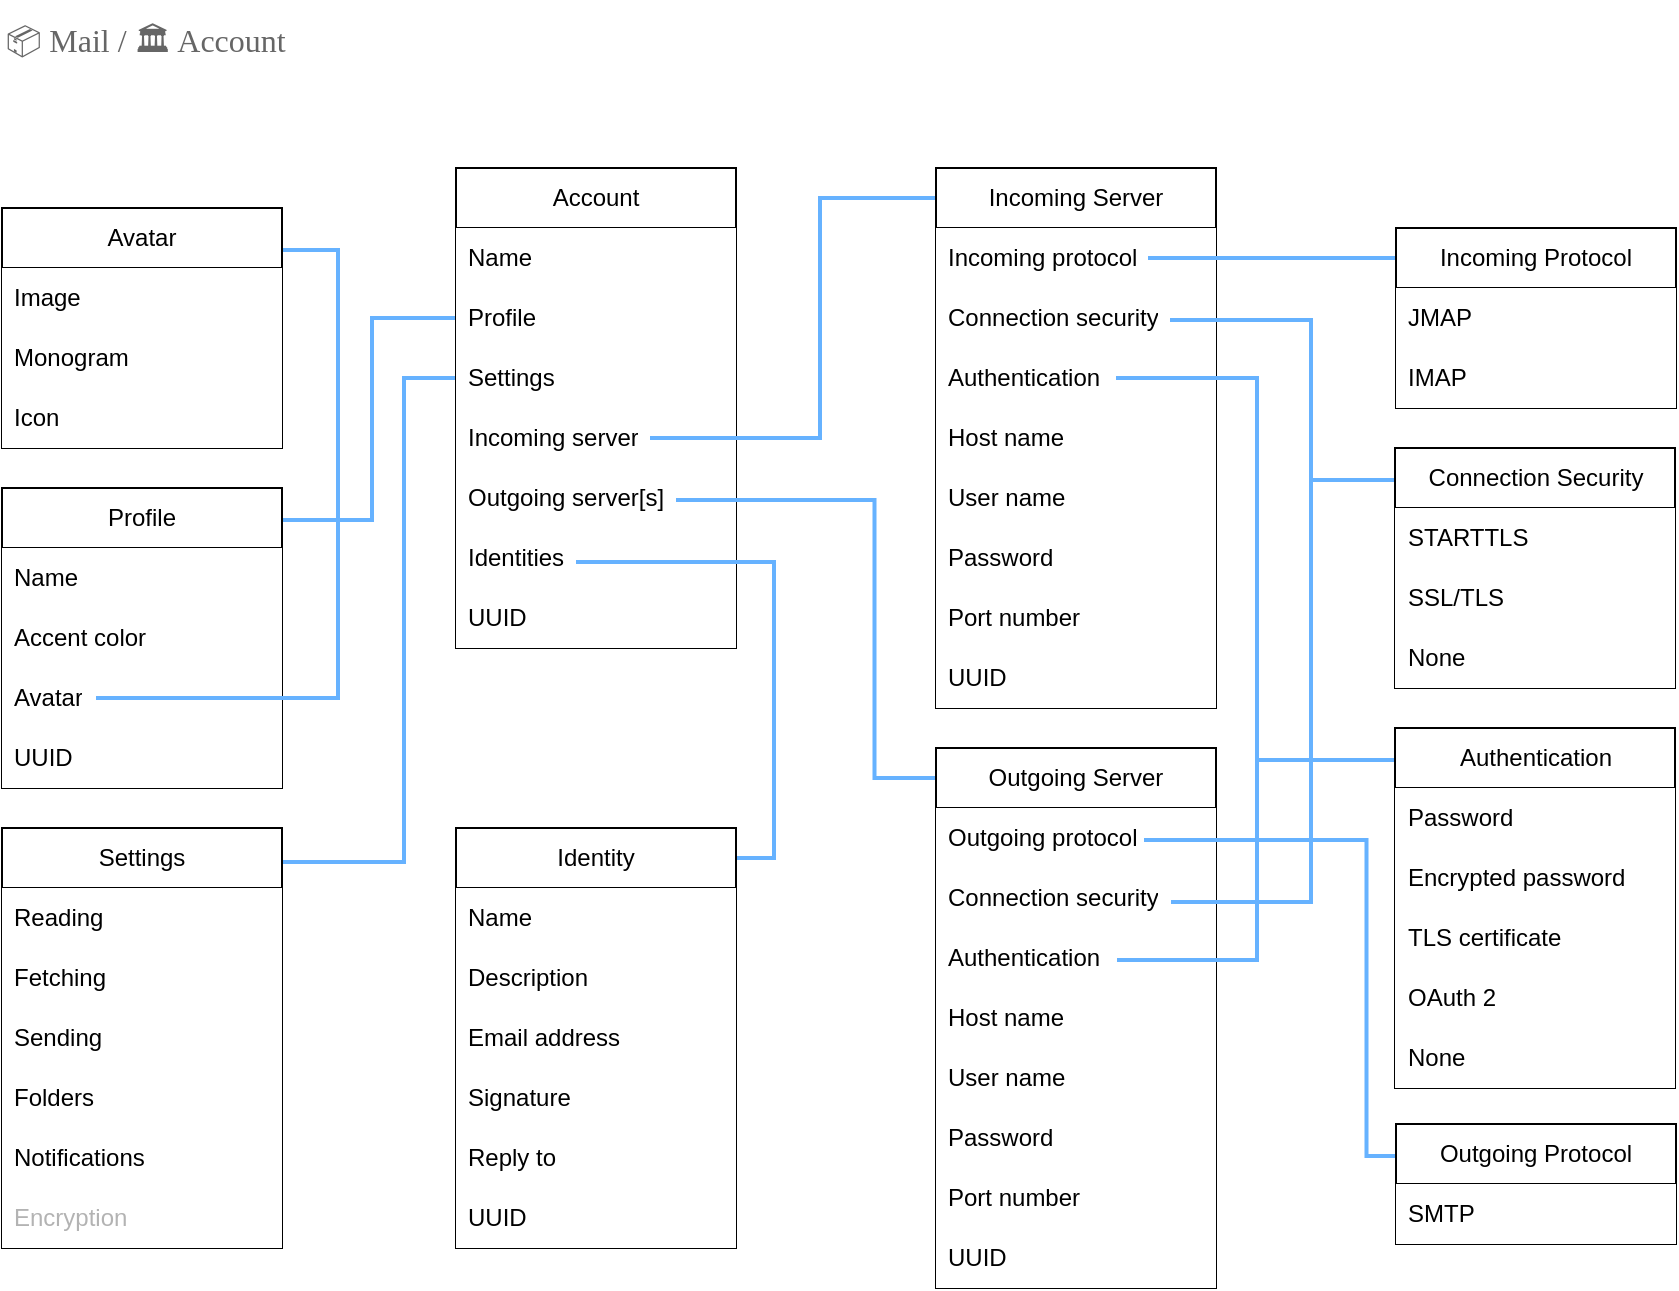 <mxfile version="27.0.6">
  <diagram name="Page-1" id="H15xUyuj82uc5km4XfCG">
    <mxGraphModel dx="1238" dy="811" grid="1" gridSize="10" guides="1" tooltips="1" connect="1" arrows="1" fold="1" page="1" pageScale="1" pageWidth="896" pageHeight="768" math="0" shadow="0">
      <root>
        <mxCell id="0" />
        <mxCell id="1" parent="0" />
        <mxCell id="fqkR_vfwaO75XF3U8mRH-4" value="📦 Mail / 🏛️ Account" style="text;strokeColor=none;fillColor=none;html=1;fontSize=16;fontStyle=0;verticalAlign=middle;align=left;fontFamily=ui-monospace;fontColor=#666666;" parent="1" vertex="1">
          <mxGeometry x="23" y="20" width="250" height="40" as="geometry" />
        </mxCell>
        <mxCell id="fqkR_vfwaO75XF3U8mRH-71" value="" style="line;strokeWidth=2;html=1;fillColor=none;strokeColor=#66B2FF;fillStyle=dots;" parent="1" vertex="1">
          <mxGeometry x="163.5" y="275" width="45.5" height="10" as="geometry" />
        </mxCell>
        <mxCell id="fqkR_vfwaO75XF3U8mRH-72" value="" style="line;strokeWidth=2;direction=south;html=1;fillColor=none;strokeColor=#66B2FF;fillStyle=dots;" parent="1" vertex="1">
          <mxGeometry x="203" y="178" width="10" height="103" as="geometry" />
        </mxCell>
        <mxCell id="fqkR_vfwaO75XF3U8mRH-74" value="" style="line;strokeWidth=2;html=1;fillColor=none;strokeColor=#66B2FF;fillStyle=dots;" parent="1" vertex="1">
          <mxGeometry x="207" y="174" width="42.5" height="10" as="geometry" />
        </mxCell>
        <mxCell id="qTVmRo4E6Ufbof_tF9Q6-5" value="Authentication" style="swimlane;fontStyle=0;childLayout=stackLayout;horizontal=1;startSize=30;horizontalStack=0;resizeParent=1;resizeParentMax=0;resizeLast=0;collapsible=1;marginBottom=0;whiteSpace=wrap;html=1;" vertex="1" parent="1">
          <mxGeometry x="719.5" y="384" width="140" height="180" as="geometry" />
        </mxCell>
        <mxCell id="qTVmRo4E6Ufbof_tF9Q6-6" value="Password" style="text;strokeColor=none;fillColor=default;align=left;verticalAlign=middle;spacingLeft=4;spacingRight=4;overflow=hidden;points=[[0,0.5],[1,0.5]];portConstraint=eastwest;rotatable=0;whiteSpace=wrap;html=1;" vertex="1" parent="qTVmRo4E6Ufbof_tF9Q6-5">
          <mxGeometry y="30" width="140" height="30" as="geometry" />
        </mxCell>
        <mxCell id="qTVmRo4E6Ufbof_tF9Q6-7" value="Encrypted password" style="text;strokeColor=none;fillColor=default;align=left;verticalAlign=middle;spacingLeft=4;spacingRight=4;overflow=hidden;points=[[0,0.5],[1,0.5]];portConstraint=eastwest;rotatable=0;whiteSpace=wrap;html=1;" vertex="1" parent="qTVmRo4E6Ufbof_tF9Q6-5">
          <mxGeometry y="60" width="140" height="30" as="geometry" />
        </mxCell>
        <mxCell id="qTVmRo4E6Ufbof_tF9Q6-8" value="TLS certificate" style="text;strokeColor=none;fillColor=default;align=left;verticalAlign=middle;spacingLeft=4;spacingRight=4;overflow=hidden;points=[[0,0.5],[1,0.5]];portConstraint=eastwest;rotatable=0;whiteSpace=wrap;html=1;" vertex="1" parent="qTVmRo4E6Ufbof_tF9Q6-5">
          <mxGeometry y="90" width="140" height="30" as="geometry" />
        </mxCell>
        <mxCell id="qTVmRo4E6Ufbof_tF9Q6-9" value="OAuth 2" style="text;strokeColor=none;fillColor=default;align=left;verticalAlign=middle;spacingLeft=4;spacingRight=4;overflow=hidden;points=[[0,0.5],[1,0.5]];portConstraint=eastwest;rotatable=0;whiteSpace=wrap;html=1;" vertex="1" parent="qTVmRo4E6Ufbof_tF9Q6-5">
          <mxGeometry y="120" width="140" height="30" as="geometry" />
        </mxCell>
        <mxCell id="qTVmRo4E6Ufbof_tF9Q6-10" value="None" style="text;strokeColor=none;fillColor=default;align=left;verticalAlign=middle;spacingLeft=4;spacingRight=4;overflow=hidden;points=[[0,0.5],[1,0.5]];portConstraint=eastwest;rotatable=0;whiteSpace=wrap;html=1;" vertex="1" parent="qTVmRo4E6Ufbof_tF9Q6-5">
          <mxGeometry y="150" width="140" height="30" as="geometry" />
        </mxCell>
        <mxCell id="qTVmRo4E6Ufbof_tF9Q6-11" value="Connection Security" style="swimlane;fontStyle=0;childLayout=stackLayout;horizontal=1;startSize=30;horizontalStack=0;resizeParent=1;resizeParentMax=0;resizeLast=0;collapsible=1;marginBottom=0;whiteSpace=wrap;html=1;" vertex="1" parent="1">
          <mxGeometry x="719.5" y="244" width="140" height="120" as="geometry" />
        </mxCell>
        <mxCell id="qTVmRo4E6Ufbof_tF9Q6-12" value="STARTTLS" style="text;strokeColor=none;fillColor=default;align=left;verticalAlign=middle;spacingLeft=4;spacingRight=4;overflow=hidden;points=[[0,0.5],[1,0.5]];portConstraint=eastwest;rotatable=0;whiteSpace=wrap;html=1;" vertex="1" parent="qTVmRo4E6Ufbof_tF9Q6-11">
          <mxGeometry y="30" width="140" height="30" as="geometry" />
        </mxCell>
        <mxCell id="qTVmRo4E6Ufbof_tF9Q6-13" value="SSL/TLS" style="text;strokeColor=none;fillColor=default;align=left;verticalAlign=middle;spacingLeft=4;spacingRight=4;overflow=hidden;points=[[0,0.5],[1,0.5]];portConstraint=eastwest;rotatable=0;whiteSpace=wrap;html=1;" vertex="1" parent="qTVmRo4E6Ufbof_tF9Q6-11">
          <mxGeometry y="60" width="140" height="30" as="geometry" />
        </mxCell>
        <mxCell id="qTVmRo4E6Ufbof_tF9Q6-14" value="None" style="text;strokeColor=none;fillColor=default;align=left;verticalAlign=middle;spacingLeft=4;spacingRight=4;overflow=hidden;points=[[0,0.5],[1,0.5]];portConstraint=eastwest;rotatable=0;whiteSpace=wrap;html=1;" vertex="1" parent="qTVmRo4E6Ufbof_tF9Q6-11">
          <mxGeometry y="90" width="140" height="30" as="geometry" />
        </mxCell>
        <mxCell id="qTVmRo4E6Ufbof_tF9Q6-15" value="Incoming Server" style="swimlane;fontStyle=0;childLayout=stackLayout;horizontal=1;startSize=30;horizontalStack=0;resizeParent=1;resizeParentMax=0;resizeLast=0;collapsible=1;marginBottom=0;whiteSpace=wrap;html=1;" vertex="1" parent="1">
          <mxGeometry x="490" y="104" width="140" height="270" as="geometry" />
        </mxCell>
        <mxCell id="qTVmRo4E6Ufbof_tF9Q6-16" value="Incoming protocol" style="text;strokeColor=none;fillColor=default;align=left;verticalAlign=middle;spacingLeft=4;spacingRight=4;overflow=hidden;points=[[0,0.5],[1,0.5]];portConstraint=eastwest;rotatable=0;whiteSpace=wrap;html=1;" vertex="1" parent="qTVmRo4E6Ufbof_tF9Q6-15">
          <mxGeometry y="30" width="140" height="30" as="geometry" />
        </mxCell>
        <mxCell id="qTVmRo4E6Ufbof_tF9Q6-17" value="Connection security" style="text;strokeColor=none;fillColor=default;align=left;verticalAlign=middle;spacingLeft=4;spacingRight=4;overflow=hidden;points=[[0,0.5],[1,0.5]];portConstraint=eastwest;rotatable=0;whiteSpace=wrap;html=1;" vertex="1" parent="qTVmRo4E6Ufbof_tF9Q6-15">
          <mxGeometry y="60" width="140" height="30" as="geometry" />
        </mxCell>
        <mxCell id="qTVmRo4E6Ufbof_tF9Q6-18" value="Authentication" style="text;strokeColor=none;fillColor=default;align=left;verticalAlign=middle;spacingLeft=4;spacingRight=4;overflow=hidden;points=[[0,0.5],[1,0.5]];portConstraint=eastwest;rotatable=0;whiteSpace=wrap;html=1;" vertex="1" parent="qTVmRo4E6Ufbof_tF9Q6-15">
          <mxGeometry y="90" width="140" height="30" as="geometry" />
        </mxCell>
        <mxCell id="qTVmRo4E6Ufbof_tF9Q6-35" value="Host name" style="text;strokeColor=none;fillColor=default;align=left;verticalAlign=middle;spacingLeft=4;spacingRight=4;overflow=hidden;points=[[0,0.5],[1,0.5]];portConstraint=eastwest;rotatable=0;whiteSpace=wrap;html=1;" vertex="1" parent="qTVmRo4E6Ufbof_tF9Q6-15">
          <mxGeometry y="120" width="140" height="30" as="geometry" />
        </mxCell>
        <mxCell id="qTVmRo4E6Ufbof_tF9Q6-36" value="User name" style="text;strokeColor=none;fillColor=default;align=left;verticalAlign=middle;spacingLeft=4;spacingRight=4;overflow=hidden;points=[[0,0.5],[1,0.5]];portConstraint=eastwest;rotatable=0;whiteSpace=wrap;html=1;" vertex="1" parent="qTVmRo4E6Ufbof_tF9Q6-15">
          <mxGeometry y="150" width="140" height="30" as="geometry" />
        </mxCell>
        <mxCell id="qTVmRo4E6Ufbof_tF9Q6-37" value="Password" style="text;strokeColor=none;fillColor=default;align=left;verticalAlign=middle;spacingLeft=4;spacingRight=4;overflow=hidden;points=[[0,0.5],[1,0.5]];portConstraint=eastwest;rotatable=0;whiteSpace=wrap;html=1;" vertex="1" parent="qTVmRo4E6Ufbof_tF9Q6-15">
          <mxGeometry y="180" width="140" height="30" as="geometry" />
        </mxCell>
        <mxCell id="qTVmRo4E6Ufbof_tF9Q6-38" value="Port number" style="text;strokeColor=none;fillColor=default;align=left;verticalAlign=middle;spacingLeft=4;spacingRight=4;overflow=hidden;points=[[0,0.5],[1,0.5]];portConstraint=eastwest;rotatable=0;whiteSpace=wrap;html=1;" vertex="1" parent="qTVmRo4E6Ufbof_tF9Q6-15">
          <mxGeometry y="210" width="140" height="30" as="geometry" />
        </mxCell>
        <mxCell id="qTVmRo4E6Ufbof_tF9Q6-41" value="UUID" style="text;strokeColor=none;fillColor=default;align=left;verticalAlign=middle;spacingLeft=4;spacingRight=4;overflow=hidden;points=[[0,0.5],[1,0.5]];portConstraint=eastwest;rotatable=0;whiteSpace=wrap;html=1;" vertex="1" parent="qTVmRo4E6Ufbof_tF9Q6-15">
          <mxGeometry y="240" width="140" height="30" as="geometry" />
        </mxCell>
        <mxCell id="qTVmRo4E6Ufbof_tF9Q6-19" value="Incoming Protocol" style="swimlane;fontStyle=0;childLayout=stackLayout;horizontal=1;startSize=30;horizontalStack=0;resizeParent=1;resizeParentMax=0;resizeLast=0;collapsible=1;marginBottom=0;whiteSpace=wrap;html=1;" vertex="1" parent="1">
          <mxGeometry x="720" y="134" width="140" height="90" as="geometry" />
        </mxCell>
        <mxCell id="qTVmRo4E6Ufbof_tF9Q6-20" value="JMAP" style="text;strokeColor=none;fillColor=default;align=left;verticalAlign=middle;spacingLeft=4;spacingRight=4;overflow=hidden;points=[[0,0.5],[1,0.5]];portConstraint=eastwest;rotatable=0;whiteSpace=wrap;html=1;" vertex="1" parent="qTVmRo4E6Ufbof_tF9Q6-19">
          <mxGeometry y="30" width="140" height="30" as="geometry" />
        </mxCell>
        <mxCell id="qTVmRo4E6Ufbof_tF9Q6-21" value="IMAP" style="text;strokeColor=none;fillColor=default;align=left;verticalAlign=middle;spacingLeft=4;spacingRight=4;overflow=hidden;points=[[0,0.5],[1,0.5]];portConstraint=eastwest;rotatable=0;whiteSpace=wrap;html=1;" vertex="1" parent="qTVmRo4E6Ufbof_tF9Q6-19">
          <mxGeometry y="60" width="140" height="30" as="geometry" />
        </mxCell>
        <mxCell id="qTVmRo4E6Ufbof_tF9Q6-23" value="Outgoing Protocol" style="swimlane;fontStyle=0;childLayout=stackLayout;horizontal=1;startSize=30;horizontalStack=0;resizeParent=1;resizeParentMax=0;resizeLast=0;collapsible=1;marginBottom=0;whiteSpace=wrap;html=1;" vertex="1" parent="1">
          <mxGeometry x="720" y="582" width="140" height="60" as="geometry" />
        </mxCell>
        <mxCell id="qTVmRo4E6Ufbof_tF9Q6-24" value="SMTP" style="text;strokeColor=none;fillColor=default;align=left;verticalAlign=middle;spacingLeft=4;spacingRight=4;overflow=hidden;points=[[0,0.5],[1,0.5]];portConstraint=eastwest;rotatable=0;whiteSpace=wrap;html=1;" vertex="1" parent="qTVmRo4E6Ufbof_tF9Q6-23">
          <mxGeometry y="30" width="140" height="30" as="geometry" />
        </mxCell>
        <mxCell id="qTVmRo4E6Ufbof_tF9Q6-27" value="Outgoing Server" style="swimlane;fontStyle=0;childLayout=stackLayout;horizontal=1;startSize=30;horizontalStack=0;resizeParent=1;resizeParentMax=0;resizeLast=0;collapsible=1;marginBottom=0;whiteSpace=wrap;html=1;" vertex="1" parent="1">
          <mxGeometry x="490" y="394" width="140" height="270" as="geometry" />
        </mxCell>
        <mxCell id="qTVmRo4E6Ufbof_tF9Q6-28" value="Outgoing protocol" style="text;strokeColor=none;fillColor=default;align=left;verticalAlign=middle;spacingLeft=4;spacingRight=4;overflow=hidden;points=[[0,0.5],[1,0.5]];portConstraint=eastwest;rotatable=0;whiteSpace=wrap;html=1;" vertex="1" parent="qTVmRo4E6Ufbof_tF9Q6-27">
          <mxGeometry y="30" width="140" height="30" as="geometry" />
        </mxCell>
        <mxCell id="qTVmRo4E6Ufbof_tF9Q6-29" value="Connection security" style="text;strokeColor=none;fillColor=default;align=left;verticalAlign=middle;spacingLeft=4;spacingRight=4;overflow=hidden;points=[[0,0.5],[1,0.5]];portConstraint=eastwest;rotatable=0;whiteSpace=wrap;html=1;" vertex="1" parent="qTVmRo4E6Ufbof_tF9Q6-27">
          <mxGeometry y="60" width="140" height="30" as="geometry" />
        </mxCell>
        <mxCell id="qTVmRo4E6Ufbof_tF9Q6-30" value="Authentication" style="text;strokeColor=none;fillColor=default;align=left;verticalAlign=middle;spacingLeft=4;spacingRight=4;overflow=hidden;points=[[0,0.5],[1,0.5]];portConstraint=eastwest;rotatable=0;whiteSpace=wrap;html=1;" vertex="1" parent="qTVmRo4E6Ufbof_tF9Q6-27">
          <mxGeometry y="90" width="140" height="30" as="geometry" />
        </mxCell>
        <mxCell id="qTVmRo4E6Ufbof_tF9Q6-31" value="Host name" style="text;strokeColor=none;fillColor=default;align=left;verticalAlign=middle;spacingLeft=4;spacingRight=4;overflow=hidden;points=[[0,0.5],[1,0.5]];portConstraint=eastwest;rotatable=0;whiteSpace=wrap;html=1;" vertex="1" parent="qTVmRo4E6Ufbof_tF9Q6-27">
          <mxGeometry y="120" width="140" height="30" as="geometry" />
        </mxCell>
        <mxCell id="qTVmRo4E6Ufbof_tF9Q6-32" value="User name" style="text;strokeColor=none;fillColor=default;align=left;verticalAlign=middle;spacingLeft=4;spacingRight=4;overflow=hidden;points=[[0,0.5],[1,0.5]];portConstraint=eastwest;rotatable=0;whiteSpace=wrap;html=1;" vertex="1" parent="qTVmRo4E6Ufbof_tF9Q6-27">
          <mxGeometry y="150" width="140" height="30" as="geometry" />
        </mxCell>
        <mxCell id="qTVmRo4E6Ufbof_tF9Q6-33" value="Password" style="text;strokeColor=none;fillColor=default;align=left;verticalAlign=middle;spacingLeft=4;spacingRight=4;overflow=hidden;points=[[0,0.5],[1,0.5]];portConstraint=eastwest;rotatable=0;whiteSpace=wrap;html=1;" vertex="1" parent="qTVmRo4E6Ufbof_tF9Q6-27">
          <mxGeometry y="180" width="140" height="30" as="geometry" />
        </mxCell>
        <mxCell id="qTVmRo4E6Ufbof_tF9Q6-34" value="Port number" style="text;strokeColor=none;fillColor=default;align=left;verticalAlign=middle;spacingLeft=4;spacingRight=4;overflow=hidden;points=[[0,0.5],[1,0.5]];portConstraint=eastwest;rotatable=0;whiteSpace=wrap;html=1;" vertex="1" parent="qTVmRo4E6Ufbof_tF9Q6-27">
          <mxGeometry y="210" width="140" height="30" as="geometry" />
        </mxCell>
        <mxCell id="qTVmRo4E6Ufbof_tF9Q6-40" value="UUID" style="text;strokeColor=none;fillColor=default;align=left;verticalAlign=middle;spacingLeft=4;spacingRight=4;overflow=hidden;points=[[0,0.5],[1,0.5]];portConstraint=eastwest;rotatable=0;whiteSpace=wrap;html=1;" vertex="1" parent="qTVmRo4E6Ufbof_tF9Q6-27">
          <mxGeometry y="240" width="140" height="30" as="geometry" />
        </mxCell>
        <mxCell id="qTVmRo4E6Ufbof_tF9Q6-42" value="Account" style="swimlane;fontStyle=0;childLayout=stackLayout;horizontal=1;startSize=30;horizontalStack=0;resizeParent=1;resizeParentMax=0;resizeLast=0;collapsible=1;marginBottom=0;whiteSpace=wrap;html=1;" vertex="1" parent="1">
          <mxGeometry x="250" y="104" width="140" height="240" as="geometry" />
        </mxCell>
        <mxCell id="qTVmRo4E6Ufbof_tF9Q6-47" value="Name" style="text;strokeColor=none;fillColor=default;align=left;verticalAlign=middle;spacingLeft=4;spacingRight=4;overflow=hidden;points=[[0,0.5],[1,0.5]];portConstraint=eastwest;rotatable=0;whiteSpace=wrap;html=1;" vertex="1" parent="qTVmRo4E6Ufbof_tF9Q6-42">
          <mxGeometry y="30" width="140" height="30" as="geometry" />
        </mxCell>
        <mxCell id="qTVmRo4E6Ufbof_tF9Q6-43" value="Profile" style="text;strokeColor=none;fillColor=default;align=left;verticalAlign=middle;spacingLeft=4;spacingRight=4;overflow=hidden;points=[[0,0.5],[1,0.5]];portConstraint=eastwest;rotatable=0;whiteSpace=wrap;html=1;" vertex="1" parent="qTVmRo4E6Ufbof_tF9Q6-42">
          <mxGeometry y="60" width="140" height="30" as="geometry" />
        </mxCell>
        <mxCell id="qTVmRo4E6Ufbof_tF9Q6-69" value="Settings" style="text;strokeColor=none;fillColor=default;align=left;verticalAlign=middle;spacingLeft=4;spacingRight=4;overflow=hidden;points=[[0,0.5],[1,0.5]];portConstraint=eastwest;rotatable=0;whiteSpace=wrap;html=1;" vertex="1" parent="qTVmRo4E6Ufbof_tF9Q6-42">
          <mxGeometry y="90" width="140" height="30" as="geometry" />
        </mxCell>
        <mxCell id="qTVmRo4E6Ufbof_tF9Q6-44" value="Incoming server" style="text;strokeColor=none;fillColor=default;align=left;verticalAlign=middle;spacingLeft=4;spacingRight=4;overflow=hidden;points=[[0,0.5],[1,0.5]];portConstraint=eastwest;rotatable=0;whiteSpace=wrap;html=1;" vertex="1" parent="qTVmRo4E6Ufbof_tF9Q6-42">
          <mxGeometry y="120" width="140" height="30" as="geometry" />
        </mxCell>
        <mxCell id="qTVmRo4E6Ufbof_tF9Q6-45" value="Outgoing server[s]" style="text;strokeColor=none;fillColor=default;align=left;verticalAlign=middle;spacingLeft=4;spacingRight=4;overflow=hidden;points=[[0,0.5],[1,0.5]];portConstraint=eastwest;rotatable=0;whiteSpace=wrap;html=1;" vertex="1" parent="qTVmRo4E6Ufbof_tF9Q6-42">
          <mxGeometry y="150" width="140" height="30" as="geometry" />
        </mxCell>
        <mxCell id="qTVmRo4E6Ufbof_tF9Q6-46" value="Identities" style="text;strokeColor=none;fillColor=default;align=left;verticalAlign=middle;spacingLeft=4;spacingRight=4;overflow=hidden;points=[[0,0.5],[1,0.5]];portConstraint=eastwest;rotatable=0;whiteSpace=wrap;html=1;" vertex="1" parent="qTVmRo4E6Ufbof_tF9Q6-42">
          <mxGeometry y="180" width="140" height="30" as="geometry" />
        </mxCell>
        <mxCell id="qTVmRo4E6Ufbof_tF9Q6-48" value="UUID" style="text;strokeColor=none;fillColor=default;align=left;verticalAlign=middle;spacingLeft=4;spacingRight=4;overflow=hidden;points=[[0,0.5],[1,0.5]];portConstraint=eastwest;rotatable=0;whiteSpace=wrap;html=1;" vertex="1" parent="qTVmRo4E6Ufbof_tF9Q6-42">
          <mxGeometry y="210" width="140" height="30" as="geometry" />
        </mxCell>
        <mxCell id="qTVmRo4E6Ufbof_tF9Q6-49" value="Identity" style="swimlane;fontStyle=0;childLayout=stackLayout;horizontal=1;startSize=30;horizontalStack=0;resizeParent=1;resizeParentMax=0;resizeLast=0;collapsible=1;marginBottom=0;whiteSpace=wrap;html=1;" vertex="1" parent="1">
          <mxGeometry x="250" y="434" width="140" height="210" as="geometry" />
        </mxCell>
        <mxCell id="qTVmRo4E6Ufbof_tF9Q6-50" value="Name" style="text;strokeColor=none;fillColor=default;align=left;verticalAlign=middle;spacingLeft=4;spacingRight=4;overflow=hidden;points=[[0,0.5],[1,0.5]];portConstraint=eastwest;rotatable=0;whiteSpace=wrap;html=1;" vertex="1" parent="qTVmRo4E6Ufbof_tF9Q6-49">
          <mxGeometry y="30" width="140" height="30" as="geometry" />
        </mxCell>
        <mxCell id="qTVmRo4E6Ufbof_tF9Q6-54" value="Description" style="text;strokeColor=none;fillColor=default;align=left;verticalAlign=middle;spacingLeft=4;spacingRight=4;overflow=hidden;points=[[0,0.5],[1,0.5]];portConstraint=eastwest;rotatable=0;whiteSpace=wrap;html=1;" vertex="1" parent="qTVmRo4E6Ufbof_tF9Q6-49">
          <mxGeometry y="60" width="140" height="30" as="geometry" />
        </mxCell>
        <mxCell id="qTVmRo4E6Ufbof_tF9Q6-51" value="Email address" style="text;strokeColor=none;fillColor=default;align=left;verticalAlign=middle;spacingLeft=4;spacingRight=4;overflow=hidden;points=[[0,0.5],[1,0.5]];portConstraint=eastwest;rotatable=0;whiteSpace=wrap;html=1;" vertex="1" parent="qTVmRo4E6Ufbof_tF9Q6-49">
          <mxGeometry y="90" width="140" height="30" as="geometry" />
        </mxCell>
        <mxCell id="qTVmRo4E6Ufbof_tF9Q6-52" value="Signature" style="text;strokeColor=none;fillColor=default;align=left;verticalAlign=middle;spacingLeft=4;spacingRight=4;overflow=hidden;points=[[0,0.5],[1,0.5]];portConstraint=eastwest;rotatable=0;whiteSpace=wrap;html=1;" vertex="1" parent="qTVmRo4E6Ufbof_tF9Q6-49">
          <mxGeometry y="120" width="140" height="30" as="geometry" />
        </mxCell>
        <mxCell id="qTVmRo4E6Ufbof_tF9Q6-53" value="Reply to" style="text;strokeColor=none;fillColor=default;align=left;verticalAlign=middle;spacingLeft=4;spacingRight=4;overflow=hidden;points=[[0,0.5],[1,0.5]];portConstraint=eastwest;rotatable=0;whiteSpace=wrap;html=1;" vertex="1" parent="qTVmRo4E6Ufbof_tF9Q6-49">
          <mxGeometry y="150" width="140" height="30" as="geometry" />
        </mxCell>
        <mxCell id="qTVmRo4E6Ufbof_tF9Q6-55" value="UUID" style="text;strokeColor=none;fillColor=default;align=left;verticalAlign=middle;spacingLeft=4;spacingRight=4;overflow=hidden;points=[[0,0.5],[1,0.5]];portConstraint=eastwest;rotatable=0;whiteSpace=wrap;html=1;" vertex="1" parent="qTVmRo4E6Ufbof_tF9Q6-49">
          <mxGeometry y="180" width="140" height="30" as="geometry" />
        </mxCell>
        <mxCell id="qTVmRo4E6Ufbof_tF9Q6-56" value="Profile" style="swimlane;fontStyle=0;childLayout=stackLayout;horizontal=1;startSize=30;horizontalStack=0;resizeParent=1;resizeParentMax=0;resizeLast=0;collapsible=1;marginBottom=0;whiteSpace=wrap;html=1;" vertex="1" parent="1">
          <mxGeometry x="23" y="264" width="140" height="150" as="geometry" />
        </mxCell>
        <mxCell id="qTVmRo4E6Ufbof_tF9Q6-57" value="Name" style="text;strokeColor=none;fillColor=default;align=left;verticalAlign=middle;spacingLeft=4;spacingRight=4;overflow=hidden;points=[[0,0.5],[1,0.5]];portConstraint=eastwest;rotatable=0;whiteSpace=wrap;html=1;" vertex="1" parent="qTVmRo4E6Ufbof_tF9Q6-56">
          <mxGeometry y="30" width="140" height="30" as="geometry" />
        </mxCell>
        <mxCell id="qTVmRo4E6Ufbof_tF9Q6-58" value="Accent color" style="text;strokeColor=none;fillColor=default;align=left;verticalAlign=middle;spacingLeft=4;spacingRight=4;overflow=hidden;points=[[0,0.5],[1,0.5]];portConstraint=eastwest;rotatable=0;whiteSpace=wrap;html=1;" vertex="1" parent="qTVmRo4E6Ufbof_tF9Q6-56">
          <mxGeometry y="60" width="140" height="30" as="geometry" />
        </mxCell>
        <mxCell id="qTVmRo4E6Ufbof_tF9Q6-64" value="Avatar" style="text;strokeColor=none;fillColor=default;align=left;verticalAlign=middle;spacingLeft=4;spacingRight=4;overflow=hidden;points=[[0,0.5],[1,0.5]];portConstraint=eastwest;rotatable=0;whiteSpace=wrap;html=1;" vertex="1" parent="qTVmRo4E6Ufbof_tF9Q6-56">
          <mxGeometry y="90" width="140" height="30" as="geometry" />
        </mxCell>
        <mxCell id="qTVmRo4E6Ufbof_tF9Q6-59" value="UUID" style="text;strokeColor=none;fillColor=default;align=left;verticalAlign=middle;spacingLeft=4;spacingRight=4;overflow=hidden;points=[[0,0.5],[1,0.5]];portConstraint=eastwest;rotatable=0;whiteSpace=wrap;html=1;" vertex="1" parent="qTVmRo4E6Ufbof_tF9Q6-56">
          <mxGeometry y="120" width="140" height="30" as="geometry" />
        </mxCell>
        <mxCell id="qTVmRo4E6Ufbof_tF9Q6-60" value="Avatar" style="swimlane;fontStyle=0;childLayout=stackLayout;horizontal=1;startSize=30;horizontalStack=0;resizeParent=1;resizeParentMax=0;resizeLast=0;collapsible=1;marginBottom=0;whiteSpace=wrap;html=1;fillStyle=auto;" vertex="1" parent="1">
          <mxGeometry x="23" y="124" width="140" height="120" as="geometry" />
        </mxCell>
        <mxCell id="qTVmRo4E6Ufbof_tF9Q6-62" value="Image" style="text;strokeColor=none;fillColor=default;align=left;verticalAlign=middle;spacingLeft=4;spacingRight=4;overflow=hidden;points=[[0,0.5],[1,0.5]];portConstraint=eastwest;rotatable=0;whiteSpace=wrap;html=1;" vertex="1" parent="qTVmRo4E6Ufbof_tF9Q6-60">
          <mxGeometry y="30" width="140" height="30" as="geometry" />
        </mxCell>
        <mxCell id="qTVmRo4E6Ufbof_tF9Q6-61" value="Monogram" style="text;strokeColor=none;fillColor=default;align=left;verticalAlign=middle;spacingLeft=4;spacingRight=4;overflow=hidden;points=[[0,0.5],[1,0.5]];portConstraint=eastwest;rotatable=0;whiteSpace=wrap;html=1;" vertex="1" parent="qTVmRo4E6Ufbof_tF9Q6-60">
          <mxGeometry y="60" width="140" height="30" as="geometry" />
        </mxCell>
        <mxCell id="qTVmRo4E6Ufbof_tF9Q6-63" value="Icon" style="text;strokeColor=none;fillColor=default;align=left;verticalAlign=middle;spacingLeft=4;spacingRight=4;overflow=hidden;points=[[0,0.5],[1,0.5]];portConstraint=eastwest;rotatable=0;whiteSpace=wrap;html=1;" vertex="1" parent="qTVmRo4E6Ufbof_tF9Q6-60">
          <mxGeometry y="90" width="140" height="30" as="geometry" />
        </mxCell>
        <mxCell id="qTVmRo4E6Ufbof_tF9Q6-65" value="Settings" style="swimlane;fontStyle=0;childLayout=stackLayout;horizontal=1;startSize=30;horizontalStack=0;resizeParent=1;resizeParentMax=0;resizeLast=0;collapsible=1;marginBottom=0;whiteSpace=wrap;html=1;" vertex="1" parent="1">
          <mxGeometry x="23" y="434" width="140" height="210" as="geometry" />
        </mxCell>
        <mxCell id="qTVmRo4E6Ufbof_tF9Q6-66" value="Reading" style="text;strokeColor=none;fillColor=default;align=left;verticalAlign=middle;spacingLeft=4;spacingRight=4;overflow=hidden;points=[[0,0.5],[1,0.5]];portConstraint=eastwest;rotatable=0;whiteSpace=wrap;html=1;" vertex="1" parent="qTVmRo4E6Ufbof_tF9Q6-65">
          <mxGeometry y="30" width="140" height="30" as="geometry" />
        </mxCell>
        <mxCell id="qTVmRo4E6Ufbof_tF9Q6-70" value="Fetching" style="text;strokeColor=none;fillColor=default;align=left;verticalAlign=middle;spacingLeft=4;spacingRight=4;overflow=hidden;points=[[0,0.5],[1,0.5]];portConstraint=eastwest;rotatable=0;whiteSpace=wrap;html=1;" vertex="1" parent="qTVmRo4E6Ufbof_tF9Q6-65">
          <mxGeometry y="60" width="140" height="30" as="geometry" />
        </mxCell>
        <mxCell id="qTVmRo4E6Ufbof_tF9Q6-71" value="Sending" style="text;strokeColor=none;fillColor=default;align=left;verticalAlign=middle;spacingLeft=4;spacingRight=4;overflow=hidden;points=[[0,0.5],[1,0.5]];portConstraint=eastwest;rotatable=0;whiteSpace=wrap;html=1;" vertex="1" parent="qTVmRo4E6Ufbof_tF9Q6-65">
          <mxGeometry y="90" width="140" height="30" as="geometry" />
        </mxCell>
        <mxCell id="qTVmRo4E6Ufbof_tF9Q6-67" value="Folders" style="text;strokeColor=none;fillColor=default;align=left;verticalAlign=middle;spacingLeft=4;spacingRight=4;overflow=hidden;points=[[0,0.5],[1,0.5]];portConstraint=eastwest;rotatable=0;whiteSpace=wrap;html=1;" vertex="1" parent="qTVmRo4E6Ufbof_tF9Q6-65">
          <mxGeometry y="120" width="140" height="30" as="geometry" />
        </mxCell>
        <mxCell id="qTVmRo4E6Ufbof_tF9Q6-68" value="Notifications" style="text;strokeColor=none;fillColor=default;align=left;verticalAlign=middle;spacingLeft=4;spacingRight=4;overflow=hidden;points=[[0,0.5],[1,0.5]];portConstraint=eastwest;rotatable=0;whiteSpace=wrap;html=1;" vertex="1" parent="qTVmRo4E6Ufbof_tF9Q6-65">
          <mxGeometry y="150" width="140" height="30" as="geometry" />
        </mxCell>
        <mxCell id="qTVmRo4E6Ufbof_tF9Q6-74" value="&lt;span style=&quot;color: rgb(179, 179, 179);&quot;&gt;Encryption&lt;/span&gt;" style="text;strokeColor=none;fillColor=default;align=left;verticalAlign=middle;spacingLeft=4;spacingRight=4;overflow=hidden;points=[[0,0.5],[1,0.5]];portConstraint=eastwest;rotatable=0;whiteSpace=wrap;html=1;" vertex="1" parent="qTVmRo4E6Ufbof_tF9Q6-65">
          <mxGeometry y="180" width="140" height="30" as="geometry" />
        </mxCell>
        <mxCell id="qTVmRo4E6Ufbof_tF9Q6-75" value="" style="line;strokeWidth=2;html=1;fillColor=none;strokeColor=#66B2FF;fillStyle=dots;" vertex="1" parent="1">
          <mxGeometry x="70" y="364" width="122" height="10" as="geometry" />
        </mxCell>
        <mxCell id="qTVmRo4E6Ufbof_tF9Q6-76" value="" style="line;strokeWidth=2;direction=south;html=1;fillColor=none;strokeColor=#66B2FF;fillStyle=dots;" vertex="1" parent="1">
          <mxGeometry x="186" y="144" width="10" height="226" as="geometry" />
        </mxCell>
        <mxCell id="qTVmRo4E6Ufbof_tF9Q6-77" value="" style="line;strokeWidth=2;html=1;fillColor=none;strokeColor=#66B2FF;fillStyle=dots;" vertex="1" parent="1">
          <mxGeometry x="163.5" y="140" width="26.5" height="10" as="geometry" />
        </mxCell>
        <mxCell id="qTVmRo4E6Ufbof_tF9Q6-78" value="" style="line;strokeWidth=2;html=1;fillColor=none;strokeColor=#66B2FF;fillStyle=dots;" vertex="1" parent="1">
          <mxGeometry x="163.5" y="446" width="61.5" height="10" as="geometry" />
        </mxCell>
        <mxCell id="qTVmRo4E6Ufbof_tF9Q6-79" value="" style="line;strokeWidth=2;direction=south;html=1;fillColor=none;strokeColor=#66B2FF;fillStyle=dots;" vertex="1" parent="1">
          <mxGeometry x="219" y="208" width="10" height="243.5" as="geometry" />
        </mxCell>
        <mxCell id="qTVmRo4E6Ufbof_tF9Q6-80" value="" style="line;strokeWidth=2;html=1;fillColor=none;strokeColor=#66B2FF;fillStyle=dots;" vertex="1" parent="1">
          <mxGeometry x="223" y="204" width="26.5" height="10" as="geometry" />
        </mxCell>
        <mxCell id="qTVmRo4E6Ufbof_tF9Q6-87" value="" style="line;strokeWidth=2;html=1;fillColor=none;strokeColor=#66B2FF;fillStyle=dots;" vertex="1" parent="1">
          <mxGeometry x="390.5" y="444" width="19" height="10" as="geometry" />
        </mxCell>
        <mxCell id="qTVmRo4E6Ufbof_tF9Q6-88" value="" style="line;strokeWidth=2;direction=south;html=1;fillColor=none;strokeColor=#66B2FF;fillStyle=dots;" vertex="1" parent="1">
          <mxGeometry x="404" y="300" width="10" height="150" as="geometry" />
        </mxCell>
        <mxCell id="qTVmRo4E6Ufbof_tF9Q6-89" value="" style="line;strokeWidth=2;html=1;fillColor=none;strokeColor=#66B2FF;fillStyle=dots;" vertex="1" parent="1">
          <mxGeometry x="310" y="296" width="100" height="10" as="geometry" />
        </mxCell>
        <mxCell id="qTVmRo4E6Ufbof_tF9Q6-90" value="" style="line;strokeWidth=2;html=1;fillColor=none;strokeColor=#66B2FF;fillStyle=dots;" vertex="1" parent="1">
          <mxGeometry x="360" y="265" width="100" height="10" as="geometry" />
        </mxCell>
        <mxCell id="qTVmRo4E6Ufbof_tF9Q6-91" value="" style="line;strokeWidth=2;html=1;fillColor=none;strokeColor=#66B2FF;fillStyle=dots;" vertex="1" parent="1">
          <mxGeometry x="347" y="234" width="86" height="10" as="geometry" />
        </mxCell>
        <mxCell id="qTVmRo4E6Ufbof_tF9Q6-92" value="" style="line;strokeWidth=2;direction=south;html=1;fillColor=none;strokeColor=#66B2FF;fillStyle=dots;" vertex="1" parent="1">
          <mxGeometry x="427" y="118" width="10" height="122" as="geometry" />
        </mxCell>
        <mxCell id="qTVmRo4E6Ufbof_tF9Q6-93" value="" style="line;strokeWidth=2;html=1;fillColor=none;strokeColor=#66B2FF;fillStyle=dots;" vertex="1" parent="1">
          <mxGeometry x="431" y="114" width="58.5" height="10" as="geometry" />
        </mxCell>
        <mxCell id="qTVmRo4E6Ufbof_tF9Q6-94" value="" style="line;strokeWidth=2;direction=south;html=1;fillColor=none;strokeColor=#66B2FF;fillStyle=dots;" vertex="1" parent="1">
          <mxGeometry x="454.25" y="269" width="10" height="141" as="geometry" />
        </mxCell>
        <mxCell id="qTVmRo4E6Ufbof_tF9Q6-95" value="" style="line;strokeWidth=2;html=1;fillColor=none;strokeColor=#66B2FF;fillStyle=dots;" vertex="1" parent="1">
          <mxGeometry x="458.5" y="404" width="31" height="10" as="geometry" />
        </mxCell>
        <mxCell id="qTVmRo4E6Ufbof_tF9Q6-96" value="" style="line;strokeWidth=2;html=1;fillColor=none;strokeColor=#66B2FF;fillStyle=dots;" vertex="1" parent="1">
          <mxGeometry x="596" y="144" width="123.5" height="10" as="geometry" />
        </mxCell>
        <mxCell id="qTVmRo4E6Ufbof_tF9Q6-97" value="" style="line;strokeWidth=2;html=1;fillColor=none;strokeColor=#66B2FF;fillStyle=dots;" vertex="1" parent="1">
          <mxGeometry x="594" y="435" width="112" height="10" as="geometry" />
        </mxCell>
        <mxCell id="qTVmRo4E6Ufbof_tF9Q6-98" value="" style="line;strokeWidth=2;direction=south;html=1;fillColor=none;strokeColor=#66B2FF;fillStyle=dots;" vertex="1" parent="1">
          <mxGeometry x="700.25" y="439" width="10" height="160" as="geometry" />
        </mxCell>
        <mxCell id="qTVmRo4E6Ufbof_tF9Q6-99" value="" style="line;strokeWidth=2;html=1;fillColor=none;strokeColor=#66B2FF;fillStyle=dots;" vertex="1" parent="1">
          <mxGeometry x="704.5" y="593" width="15" height="10" as="geometry" />
        </mxCell>
        <mxCell id="qTVmRo4E6Ufbof_tF9Q6-100" value="" style="line;strokeWidth=2;html=1;fillColor=none;strokeColor=#66B2FF;fillStyle=dots;" vertex="1" parent="1">
          <mxGeometry x="607" y="175" width="71" height="10" as="geometry" />
        </mxCell>
        <mxCell id="qTVmRo4E6Ufbof_tF9Q6-101" value="" style="line;strokeWidth=2;direction=south;html=1;fillColor=none;strokeColor=#66B2FF;fillStyle=dots;" vertex="1" parent="1">
          <mxGeometry x="672.5" y="179" width="10" height="293" as="geometry" />
        </mxCell>
        <mxCell id="qTVmRo4E6Ufbof_tF9Q6-102" value="" style="line;strokeWidth=2;html=1;fillColor=none;strokeColor=#66B2FF;fillStyle=dots;" vertex="1" parent="1">
          <mxGeometry x="676.5" y="255" width="42.5" height="10" as="geometry" />
        </mxCell>
        <mxCell id="qTVmRo4E6Ufbof_tF9Q6-104" value="" style="line;strokeWidth=2;html=1;fillColor=none;strokeColor=#66B2FF;fillStyle=dots;" vertex="1" parent="1">
          <mxGeometry x="607.5" y="466" width="71" height="10" as="geometry" />
        </mxCell>
        <mxCell id="qTVmRo4E6Ufbof_tF9Q6-105" value="" style="line;strokeWidth=2;html=1;fillColor=none;strokeColor=#66B2FF;fillStyle=dots;" vertex="1" parent="1">
          <mxGeometry x="580" y="204" width="71" height="10" as="geometry" />
        </mxCell>
        <mxCell id="qTVmRo4E6Ufbof_tF9Q6-106" value="" style="line;strokeWidth=2;direction=south;html=1;fillColor=none;strokeColor=#66B2FF;fillStyle=dots;" vertex="1" parent="1">
          <mxGeometry x="645.5" y="208" width="10" height="293" as="geometry" />
        </mxCell>
        <mxCell id="qTVmRo4E6Ufbof_tF9Q6-107" value="" style="line;strokeWidth=2;html=1;fillColor=none;strokeColor=#66B2FF;fillStyle=dots;" vertex="1" parent="1">
          <mxGeometry x="580.5" y="495" width="71" height="10" as="geometry" />
        </mxCell>
        <mxCell id="qTVmRo4E6Ufbof_tF9Q6-108" value="" style="line;strokeWidth=2;html=1;fillColor=none;strokeColor=#66B2FF;fillStyle=dots;" vertex="1" parent="1">
          <mxGeometry x="650" y="395" width="69" height="10" as="geometry" />
        </mxCell>
      </root>
    </mxGraphModel>
  </diagram>
</mxfile>
